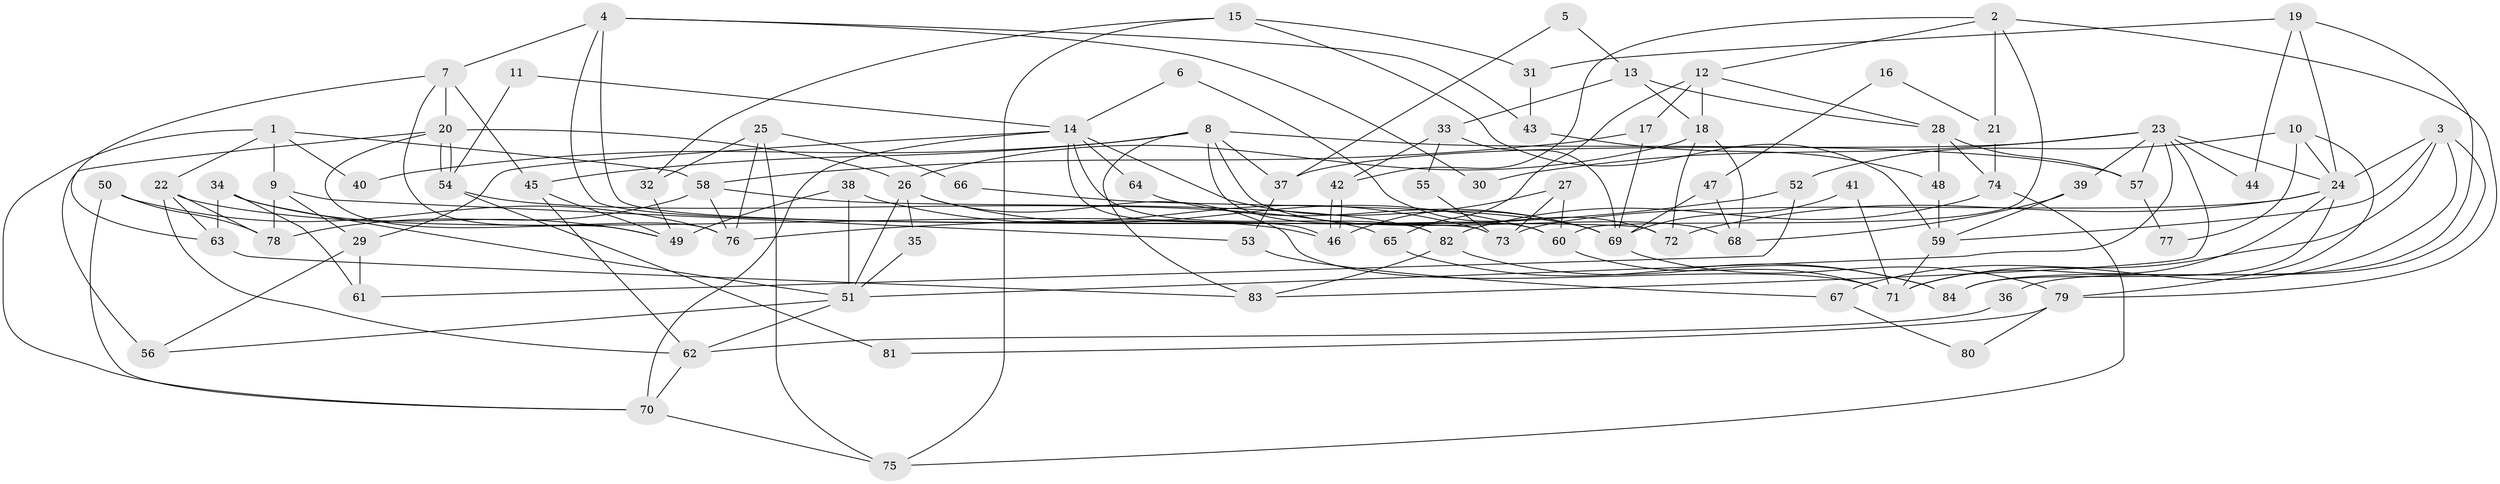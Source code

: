 // coarse degree distribution, {2: 0.16666666666666666, 8: 0.047619047619047616, 5: 0.19047619047619047, 4: 0.07142857142857142, 3: 0.16666666666666666, 7: 0.09523809523809523, 6: 0.21428571428571427, 10: 0.023809523809523808, 13: 0.023809523809523808}
// Generated by graph-tools (version 1.1) at 2025/02/03/05/25 17:02:39]
// undirected, 84 vertices, 168 edges
graph export_dot {
graph [start="1"]
  node [color=gray90,style=filled];
  1;
  2;
  3;
  4;
  5;
  6;
  7;
  8;
  9;
  10;
  11;
  12;
  13;
  14;
  15;
  16;
  17;
  18;
  19;
  20;
  21;
  22;
  23;
  24;
  25;
  26;
  27;
  28;
  29;
  30;
  31;
  32;
  33;
  34;
  35;
  36;
  37;
  38;
  39;
  40;
  41;
  42;
  43;
  44;
  45;
  46;
  47;
  48;
  49;
  50;
  51;
  52;
  53;
  54;
  55;
  56;
  57;
  58;
  59;
  60;
  61;
  62;
  63;
  64;
  65;
  66;
  67;
  68;
  69;
  70;
  71;
  72;
  73;
  74;
  75;
  76;
  77;
  78;
  79;
  80;
  81;
  82;
  83;
  84;
  1 -- 22;
  1 -- 58;
  1 -- 9;
  1 -- 40;
  1 -- 70;
  2 -- 60;
  2 -- 12;
  2 -- 21;
  2 -- 42;
  2 -- 79;
  3 -- 71;
  3 -- 24;
  3 -- 36;
  3 -- 59;
  3 -- 67;
  4 -- 7;
  4 -- 72;
  4 -- 30;
  4 -- 43;
  4 -- 73;
  5 -- 13;
  5 -- 37;
  6 -- 14;
  6 -- 72;
  7 -- 20;
  7 -- 63;
  7 -- 45;
  7 -- 76;
  8 -- 45;
  8 -- 60;
  8 -- 37;
  8 -- 40;
  8 -- 57;
  8 -- 68;
  8 -- 83;
  9 -- 29;
  9 -- 53;
  9 -- 78;
  10 -- 24;
  10 -- 52;
  10 -- 77;
  10 -- 79;
  11 -- 14;
  11 -- 54;
  12 -- 17;
  12 -- 28;
  12 -- 18;
  12 -- 65;
  13 -- 28;
  13 -- 18;
  13 -- 33;
  14 -- 69;
  14 -- 70;
  14 -- 29;
  14 -- 46;
  14 -- 64;
  14 -- 82;
  15 -- 59;
  15 -- 32;
  15 -- 31;
  15 -- 75;
  16 -- 47;
  16 -- 21;
  17 -- 69;
  17 -- 58;
  18 -- 26;
  18 -- 68;
  18 -- 72;
  19 -- 31;
  19 -- 24;
  19 -- 44;
  19 -- 84;
  20 -- 49;
  20 -- 54;
  20 -- 54;
  20 -- 26;
  20 -- 56;
  21 -- 74;
  22 -- 46;
  22 -- 78;
  22 -- 62;
  22 -- 63;
  23 -- 39;
  23 -- 83;
  23 -- 24;
  23 -- 30;
  23 -- 37;
  23 -- 44;
  23 -- 51;
  23 -- 57;
  24 -- 73;
  24 -- 71;
  24 -- 72;
  24 -- 84;
  25 -- 76;
  25 -- 75;
  25 -- 32;
  25 -- 66;
  26 -- 51;
  26 -- 35;
  26 -- 60;
  26 -- 71;
  27 -- 60;
  27 -- 46;
  27 -- 73;
  28 -- 74;
  28 -- 57;
  28 -- 48;
  29 -- 56;
  29 -- 61;
  31 -- 43;
  32 -- 49;
  33 -- 42;
  33 -- 55;
  33 -- 69;
  34 -- 63;
  34 -- 51;
  34 -- 49;
  34 -- 61;
  35 -- 51;
  36 -- 62;
  37 -- 53;
  38 -- 51;
  38 -- 73;
  38 -- 49;
  39 -- 59;
  39 -- 68;
  41 -- 71;
  41 -- 69;
  42 -- 46;
  42 -- 46;
  43 -- 48;
  45 -- 49;
  45 -- 62;
  47 -- 68;
  47 -- 69;
  48 -- 59;
  50 -- 70;
  50 -- 78;
  50 -- 76;
  51 -- 62;
  51 -- 56;
  52 -- 61;
  52 -- 76;
  53 -- 67;
  54 -- 65;
  54 -- 81;
  55 -- 73;
  57 -- 77;
  58 -- 76;
  58 -- 82;
  58 -- 78;
  59 -- 71;
  60 -- 71;
  62 -- 70;
  63 -- 83;
  64 -- 69;
  65 -- 84;
  66 -- 69;
  67 -- 80;
  69 -- 79;
  70 -- 75;
  74 -- 75;
  74 -- 82;
  79 -- 80;
  79 -- 81;
  82 -- 84;
  82 -- 83;
}
